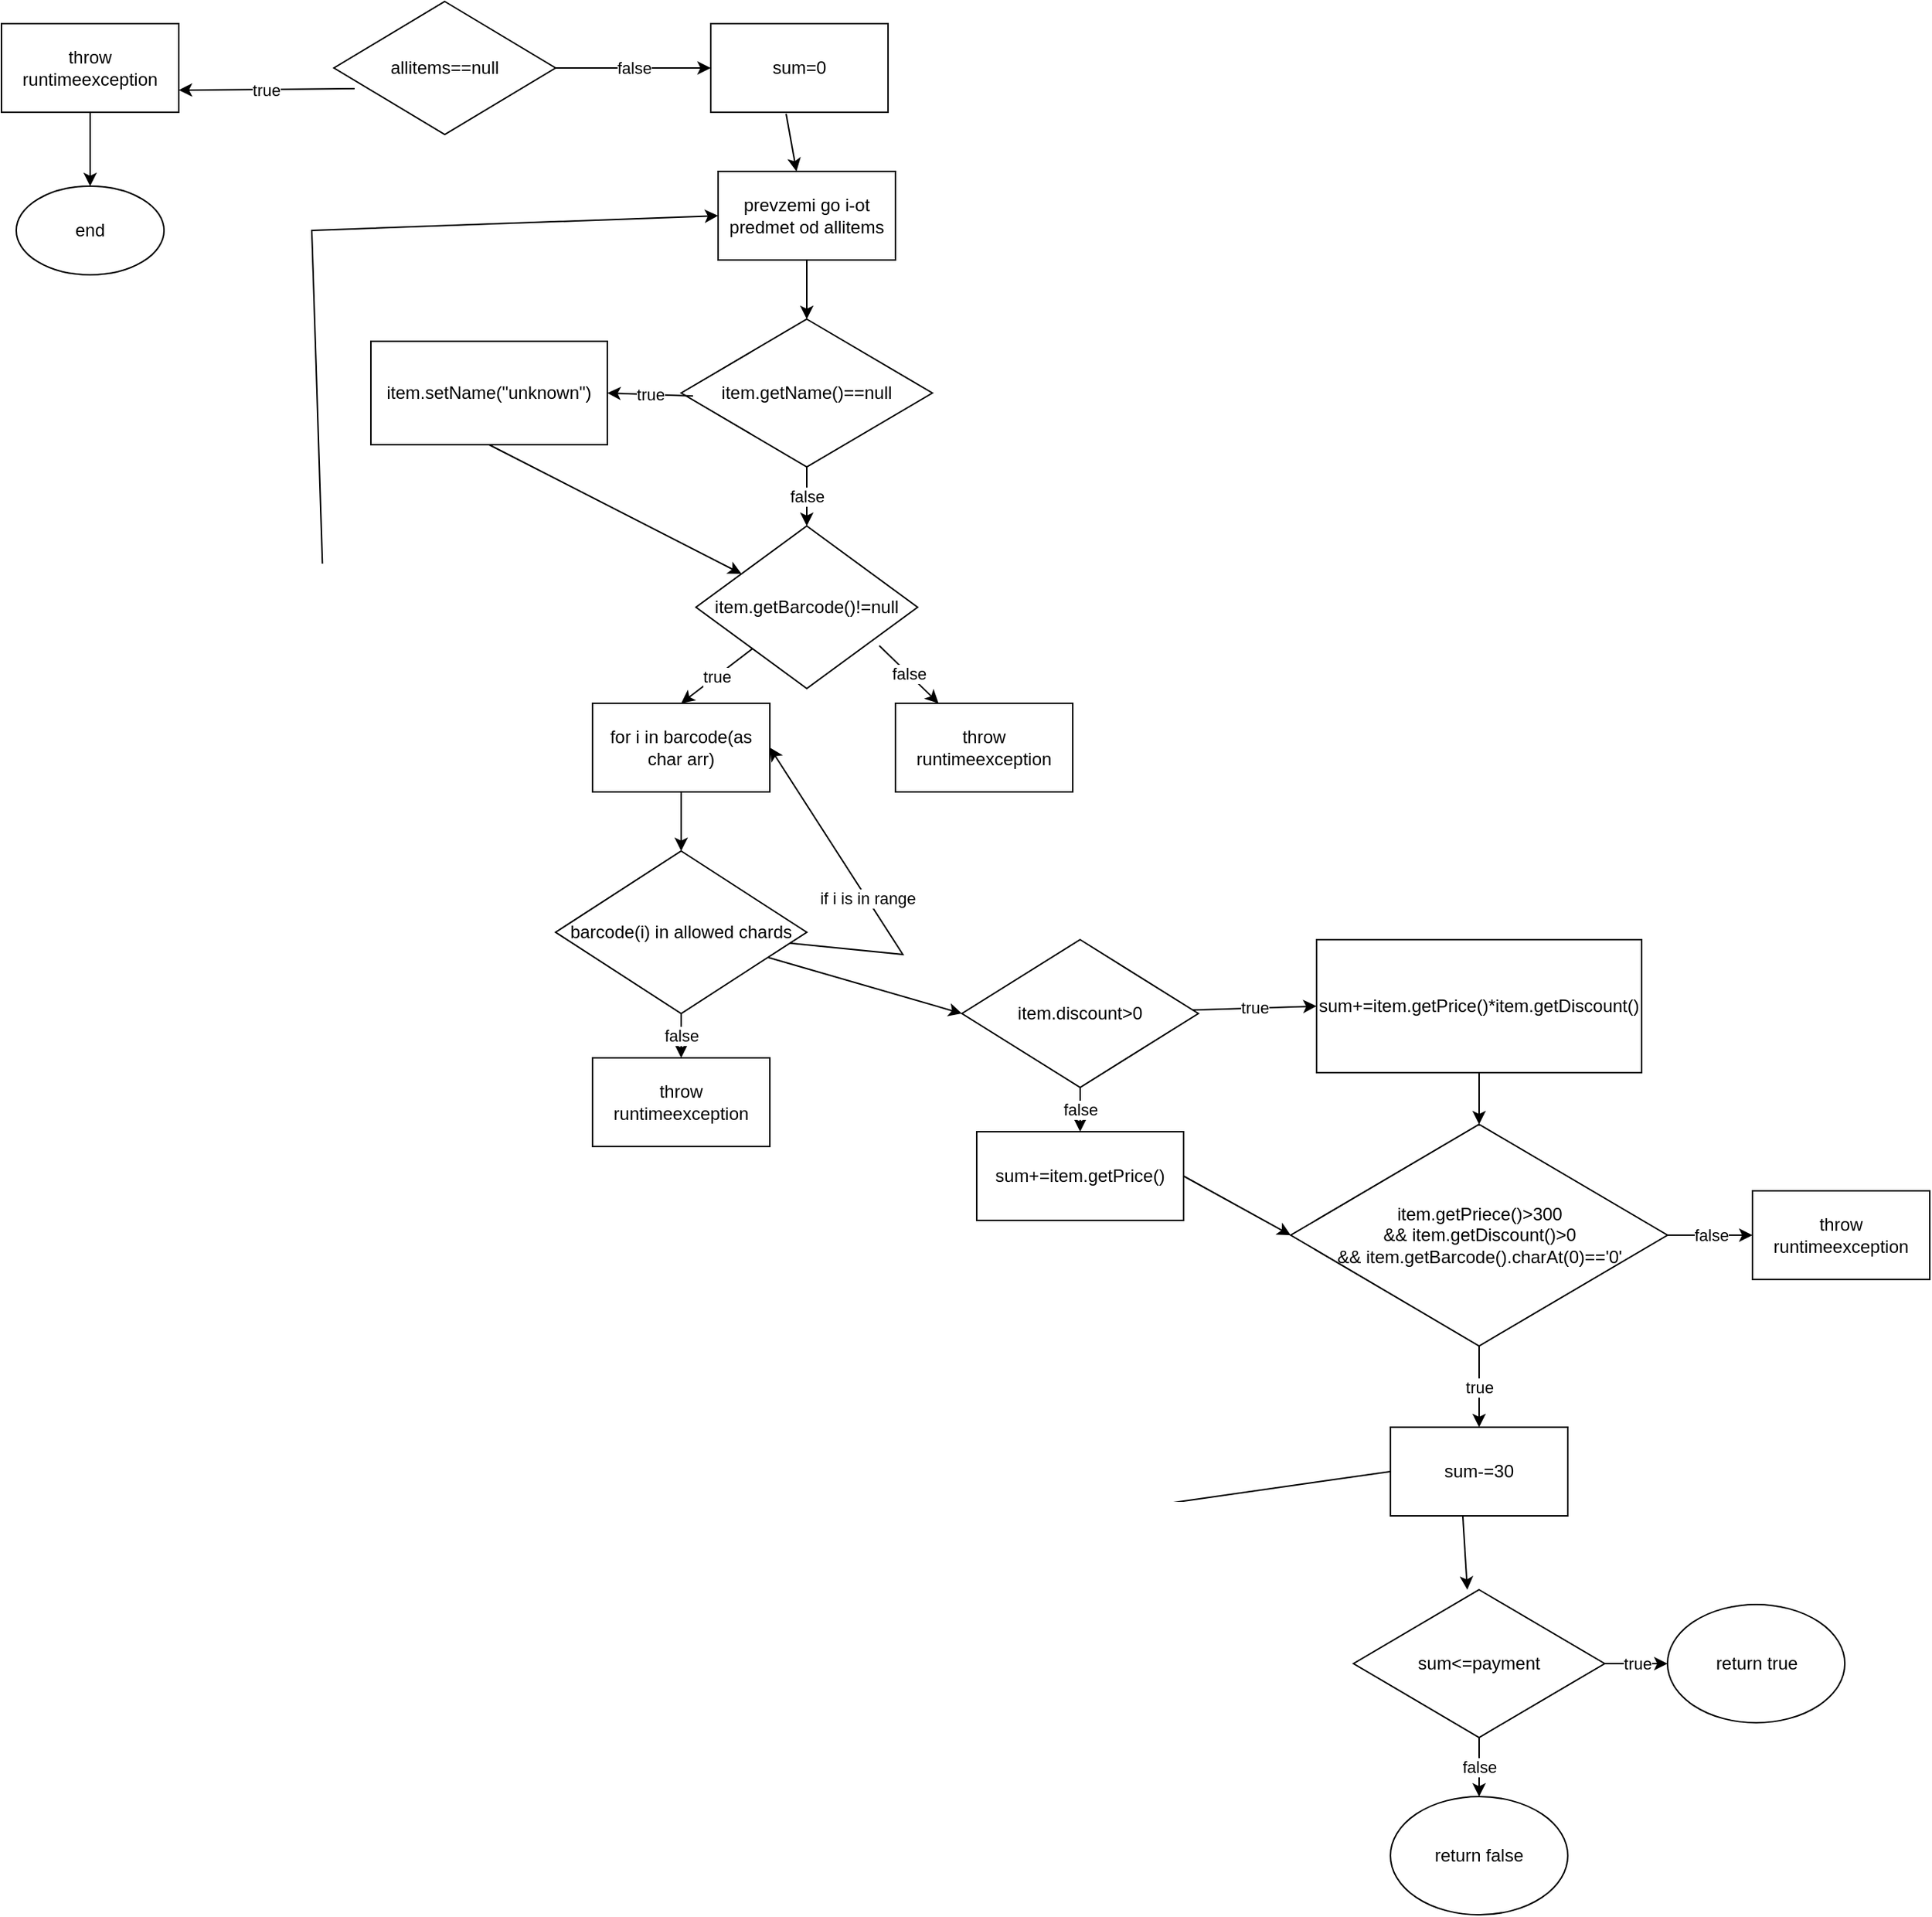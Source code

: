 <mxfile version="24.4.8" type="device">
  <diagram name="Page-1" id="BfETpawII2eVgSV3zk33">
    <mxGraphModel dx="2284" dy="738" grid="1" gridSize="10" guides="1" tooltips="1" connect="1" arrows="1" fold="1" page="1" pageScale="1" pageWidth="850" pageHeight="1100" math="0" shadow="0">
      <root>
        <mxCell id="0" />
        <mxCell id="1" parent="0" />
        <mxCell id="QZ61paAjOZ8ysz4ptdeG-30" value="throw runtimeexception" style="rounded=0;whiteSpace=wrap;html=1;" vertex="1" parent="1">
          <mxGeometry x="-150" y="20" width="120" height="60" as="geometry" />
        </mxCell>
        <mxCell id="QZ61paAjOZ8ysz4ptdeG-31" value="end" style="ellipse;whiteSpace=wrap;html=1;" vertex="1" parent="1">
          <mxGeometry x="-140" y="130" width="100" height="60" as="geometry" />
        </mxCell>
        <mxCell id="QZ61paAjOZ8ysz4ptdeG-32" value="allitems==null" style="rhombus;whiteSpace=wrap;html=1;" vertex="1" parent="1">
          <mxGeometry x="75" y="5" width="150" height="90" as="geometry" />
        </mxCell>
        <mxCell id="QZ61paAjOZ8ysz4ptdeG-33" value="sum=0" style="rounded=0;whiteSpace=wrap;html=1;" vertex="1" parent="1">
          <mxGeometry x="330" y="20" width="120" height="60" as="geometry" />
        </mxCell>
        <mxCell id="QZ61paAjOZ8ysz4ptdeG-34" value="prevzemi go i-ot predmet od allitems" style="rounded=0;whiteSpace=wrap;html=1;" vertex="1" parent="1">
          <mxGeometry x="335" y="120" width="120" height="60" as="geometry" />
        </mxCell>
        <mxCell id="QZ61paAjOZ8ysz4ptdeG-35" value="item.getName()==null" style="rhombus;whiteSpace=wrap;html=1;" vertex="1" parent="1">
          <mxGeometry x="310" y="220" width="170" height="100" as="geometry" />
        </mxCell>
        <mxCell id="QZ61paAjOZ8ysz4ptdeG-36" value="item.getBarcode()!=null" style="rhombus;whiteSpace=wrap;html=1;" vertex="1" parent="1">
          <mxGeometry x="320" y="360" width="150" height="110" as="geometry" />
        </mxCell>
        <mxCell id="QZ61paAjOZ8ysz4ptdeG-37" value="throw runtimeexception" style="rounded=0;whiteSpace=wrap;html=1;" vertex="1" parent="1">
          <mxGeometry x="455" y="480" width="120" height="60" as="geometry" />
        </mxCell>
        <mxCell id="QZ61paAjOZ8ysz4ptdeG-39" value="item.setName(&quot;unknown&quot;)" style="rounded=0;whiteSpace=wrap;html=1;" vertex="1" parent="1">
          <mxGeometry x="100" y="235" width="160" height="70" as="geometry" />
        </mxCell>
        <mxCell id="QZ61paAjOZ8ysz4ptdeG-40" value="for i in barcode(as char arr)" style="rounded=0;whiteSpace=wrap;html=1;" vertex="1" parent="1">
          <mxGeometry x="250" y="480" width="120" height="60" as="geometry" />
        </mxCell>
        <mxCell id="QZ61paAjOZ8ysz4ptdeG-41" value="barcode(i) in allowed chards" style="rhombus;whiteSpace=wrap;html=1;" vertex="1" parent="1">
          <mxGeometry x="225" y="580" width="170" height="110" as="geometry" />
        </mxCell>
        <mxCell id="QZ61paAjOZ8ysz4ptdeG-42" value="throw runtimeexception" style="rounded=0;whiteSpace=wrap;html=1;" vertex="1" parent="1">
          <mxGeometry x="250" y="720" width="120" height="60" as="geometry" />
        </mxCell>
        <mxCell id="QZ61paAjOZ8ysz4ptdeG-43" value="item.discount&amp;gt;0" style="rhombus;whiteSpace=wrap;html=1;" vertex="1" parent="1">
          <mxGeometry x="500" y="640" width="160" height="100" as="geometry" />
        </mxCell>
        <mxCell id="QZ61paAjOZ8ysz4ptdeG-44" value="sum+=item.getPrice()" style="rounded=0;whiteSpace=wrap;html=1;" vertex="1" parent="1">
          <mxGeometry x="510" y="770" width="140" height="60" as="geometry" />
        </mxCell>
        <mxCell id="QZ61paAjOZ8ysz4ptdeG-45" value="sum+=item.getPrice()*item.getDiscount()" style="rounded=0;whiteSpace=wrap;html=1;" vertex="1" parent="1">
          <mxGeometry x="740" y="640" width="220" height="90" as="geometry" />
        </mxCell>
        <mxCell id="QZ61paAjOZ8ysz4ptdeG-46" value="item.getPriece()&amp;gt;300&lt;div&gt;&amp;amp;&amp;amp; item.getDiscount()&amp;gt;0&lt;/div&gt;&lt;div&gt;&amp;amp;&amp;amp; item.getBarcode().charAt(0)==&#39;0&#39;&lt;/div&gt;" style="rhombus;whiteSpace=wrap;html=1;" vertex="1" parent="1">
          <mxGeometry x="722.5" y="765" width="255" height="150" as="geometry" />
        </mxCell>
        <mxCell id="QZ61paAjOZ8ysz4ptdeG-47" value="sum-=30" style="rounded=0;whiteSpace=wrap;html=1;" vertex="1" parent="1">
          <mxGeometry x="790" y="970" width="120" height="60" as="geometry" />
        </mxCell>
        <mxCell id="QZ61paAjOZ8ysz4ptdeG-48" value="throw runtimeexception" style="rounded=0;whiteSpace=wrap;html=1;" vertex="1" parent="1">
          <mxGeometry x="1035" y="810" width="120" height="60" as="geometry" />
        </mxCell>
        <mxCell id="QZ61paAjOZ8ysz4ptdeG-49" value="sum&amp;lt;=payment" style="rhombus;whiteSpace=wrap;html=1;" vertex="1" parent="1">
          <mxGeometry x="765" y="1080" width="170" height="100" as="geometry" />
        </mxCell>
        <mxCell id="QZ61paAjOZ8ysz4ptdeG-51" value="return true" style="ellipse;whiteSpace=wrap;html=1;" vertex="1" parent="1">
          <mxGeometry x="977.5" y="1090" width="120" height="80" as="geometry" />
        </mxCell>
        <mxCell id="QZ61paAjOZ8ysz4ptdeG-52" value="return false" style="ellipse;whiteSpace=wrap;html=1;" vertex="1" parent="1">
          <mxGeometry x="790" y="1220" width="120" height="80" as="geometry" />
        </mxCell>
        <mxCell id="QZ61paAjOZ8ysz4ptdeG-54" value="" style="endArrow=classic;html=1;rounded=0;" edge="1" parent="1" source="QZ61paAjOZ8ysz4ptdeG-30" target="QZ61paAjOZ8ysz4ptdeG-31">
          <mxGeometry width="50" height="50" relative="1" as="geometry">
            <mxPoint x="130" y="210" as="sourcePoint" />
            <mxPoint x="180" y="160" as="targetPoint" />
          </mxGeometry>
        </mxCell>
        <mxCell id="QZ61paAjOZ8ysz4ptdeG-55" value="true" style="endArrow=classic;html=1;rounded=0;entryX=1;entryY=0.75;entryDx=0;entryDy=0;exitX=0.093;exitY=0.656;exitDx=0;exitDy=0;exitPerimeter=0;" edge="1" parent="1" source="QZ61paAjOZ8ysz4ptdeG-32" target="QZ61paAjOZ8ysz4ptdeG-30">
          <mxGeometry width="50" height="50" relative="1" as="geometry">
            <mxPoint x="130" y="210" as="sourcePoint" />
            <mxPoint x="180" y="160" as="targetPoint" />
          </mxGeometry>
        </mxCell>
        <mxCell id="QZ61paAjOZ8ysz4ptdeG-56" value="false" style="endArrow=classic;html=1;rounded=0;entryX=0;entryY=0.5;entryDx=0;entryDy=0;" edge="1" parent="1" source="QZ61paAjOZ8ysz4ptdeG-32" target="QZ61paAjOZ8ysz4ptdeG-33">
          <mxGeometry width="50" height="50" relative="1" as="geometry">
            <mxPoint x="130" y="210" as="sourcePoint" />
            <mxPoint x="180" y="160" as="targetPoint" />
          </mxGeometry>
        </mxCell>
        <mxCell id="QZ61paAjOZ8ysz4ptdeG-57" value="" style="endArrow=classic;html=1;rounded=0;entryX=0.442;entryY=0;entryDx=0;entryDy=0;entryPerimeter=0;exitX=0.425;exitY=1.017;exitDx=0;exitDy=0;exitPerimeter=0;" edge="1" parent="1" source="QZ61paAjOZ8ysz4ptdeG-33" target="QZ61paAjOZ8ysz4ptdeG-34">
          <mxGeometry width="50" height="50" relative="1" as="geometry">
            <mxPoint x="130" y="210" as="sourcePoint" />
            <mxPoint x="180" y="160" as="targetPoint" />
          </mxGeometry>
        </mxCell>
        <mxCell id="QZ61paAjOZ8ysz4ptdeG-58" value="" style="endArrow=classic;html=1;rounded=0;entryX=0.5;entryY=0;entryDx=0;entryDy=0;exitX=0.5;exitY=1;exitDx=0;exitDy=0;" edge="1" parent="1" source="QZ61paAjOZ8ysz4ptdeG-34" target="QZ61paAjOZ8ysz4ptdeG-35">
          <mxGeometry width="50" height="50" relative="1" as="geometry">
            <mxPoint x="130" y="210" as="sourcePoint" />
            <mxPoint x="180" y="160" as="targetPoint" />
          </mxGeometry>
        </mxCell>
        <mxCell id="QZ61paAjOZ8ysz4ptdeG-59" value="false" style="endArrow=classic;html=1;rounded=0;entryX=0.5;entryY=0;entryDx=0;entryDy=0;" edge="1" parent="1" source="QZ61paAjOZ8ysz4ptdeG-35" target="QZ61paAjOZ8ysz4ptdeG-36">
          <mxGeometry width="50" height="50" relative="1" as="geometry">
            <mxPoint x="130" y="210" as="sourcePoint" />
            <mxPoint x="180" y="160" as="targetPoint" />
          </mxGeometry>
        </mxCell>
        <mxCell id="QZ61paAjOZ8ysz4ptdeG-60" value="true" style="endArrow=classic;html=1;rounded=0;entryX=1;entryY=0.5;entryDx=0;entryDy=0;exitX=0.047;exitY=0.52;exitDx=0;exitDy=0;exitPerimeter=0;" edge="1" parent="1" source="QZ61paAjOZ8ysz4ptdeG-35" target="QZ61paAjOZ8ysz4ptdeG-39">
          <mxGeometry width="50" height="50" relative="1" as="geometry">
            <mxPoint x="130" y="210" as="sourcePoint" />
            <mxPoint x="180" y="160" as="targetPoint" />
          </mxGeometry>
        </mxCell>
        <mxCell id="QZ61paAjOZ8ysz4ptdeG-61" value="" style="endArrow=classic;html=1;rounded=0;exitX=0.5;exitY=1;exitDx=0;exitDy=0;" edge="1" parent="1" source="QZ61paAjOZ8ysz4ptdeG-39" target="QZ61paAjOZ8ysz4ptdeG-36">
          <mxGeometry width="50" height="50" relative="1" as="geometry">
            <mxPoint x="130" y="410" as="sourcePoint" />
            <mxPoint x="180" y="360" as="targetPoint" />
          </mxGeometry>
        </mxCell>
        <mxCell id="QZ61paAjOZ8ysz4ptdeG-62" value="true" style="endArrow=classic;html=1;rounded=0;entryX=0.5;entryY=0;entryDx=0;entryDy=0;" edge="1" parent="1" source="QZ61paAjOZ8ysz4ptdeG-36" target="QZ61paAjOZ8ysz4ptdeG-40">
          <mxGeometry width="50" height="50" relative="1" as="geometry">
            <mxPoint x="130" y="410" as="sourcePoint" />
            <mxPoint x="180" y="360" as="targetPoint" />
          </mxGeometry>
        </mxCell>
        <mxCell id="QZ61paAjOZ8ysz4ptdeG-63" value="false" style="endArrow=classic;html=1;rounded=0;exitX=0.827;exitY=0.736;exitDx=0;exitDy=0;exitPerimeter=0;" edge="1" parent="1" source="QZ61paAjOZ8ysz4ptdeG-36" target="QZ61paAjOZ8ysz4ptdeG-37">
          <mxGeometry width="50" height="50" relative="1" as="geometry">
            <mxPoint x="130" y="410" as="sourcePoint" />
            <mxPoint x="180" y="360" as="targetPoint" />
          </mxGeometry>
        </mxCell>
        <mxCell id="QZ61paAjOZ8ysz4ptdeG-64" value="" style="endArrow=classic;html=1;rounded=0;entryX=0.5;entryY=0;entryDx=0;entryDy=0;exitX=0.5;exitY=1;exitDx=0;exitDy=0;" edge="1" parent="1" source="QZ61paAjOZ8ysz4ptdeG-40" target="QZ61paAjOZ8ysz4ptdeG-41">
          <mxGeometry width="50" height="50" relative="1" as="geometry">
            <mxPoint x="470" y="710" as="sourcePoint" />
            <mxPoint x="520" y="660" as="targetPoint" />
          </mxGeometry>
        </mxCell>
        <mxCell id="QZ61paAjOZ8ysz4ptdeG-65" value="false" style="endArrow=classic;html=1;rounded=0;entryX=0.5;entryY=0;entryDx=0;entryDy=0;" edge="1" parent="1" source="QZ61paAjOZ8ysz4ptdeG-41" target="QZ61paAjOZ8ysz4ptdeG-42">
          <mxGeometry width="50" height="50" relative="1" as="geometry">
            <mxPoint x="470" y="710" as="sourcePoint" />
            <mxPoint x="520" y="660" as="targetPoint" />
          </mxGeometry>
        </mxCell>
        <mxCell id="QZ61paAjOZ8ysz4ptdeG-66" value="" style="endArrow=classic;html=1;rounded=0;entryX=0;entryY=0.5;entryDx=0;entryDy=0;" edge="1" parent="1" source="QZ61paAjOZ8ysz4ptdeG-41" target="QZ61paAjOZ8ysz4ptdeG-43">
          <mxGeometry width="50" height="50" relative="1" as="geometry">
            <mxPoint x="470" y="710" as="sourcePoint" />
            <mxPoint x="520" y="660" as="targetPoint" />
          </mxGeometry>
        </mxCell>
        <mxCell id="QZ61paAjOZ8ysz4ptdeG-67" value="if i is in range" style="endArrow=classic;html=1;rounded=0;entryX=1;entryY=0.5;entryDx=0;entryDy=0;" edge="1" parent="1" source="QZ61paAjOZ8ysz4ptdeG-41" target="QZ61paAjOZ8ysz4ptdeG-40">
          <mxGeometry width="50" height="50" relative="1" as="geometry">
            <mxPoint x="470" y="710" as="sourcePoint" />
            <mxPoint x="520" y="660" as="targetPoint" />
            <Array as="points">
              <mxPoint x="460" y="650" />
            </Array>
          </mxGeometry>
        </mxCell>
        <mxCell id="QZ61paAjOZ8ysz4ptdeG-68" value="false" style="endArrow=classic;html=1;rounded=0;" edge="1" parent="1" source="QZ61paAjOZ8ysz4ptdeG-43" target="QZ61paAjOZ8ysz4ptdeG-44">
          <mxGeometry width="50" height="50" relative="1" as="geometry">
            <mxPoint x="470" y="710" as="sourcePoint" />
            <mxPoint x="520" y="660" as="targetPoint" />
          </mxGeometry>
        </mxCell>
        <mxCell id="QZ61paAjOZ8ysz4ptdeG-69" value="true" style="endArrow=classic;html=1;rounded=0;entryX=0;entryY=0.5;entryDx=0;entryDy=0;" edge="1" parent="1" source="QZ61paAjOZ8ysz4ptdeG-43" target="QZ61paAjOZ8ysz4ptdeG-45">
          <mxGeometry width="50" height="50" relative="1" as="geometry">
            <mxPoint x="470" y="710" as="sourcePoint" />
            <mxPoint x="520" y="660" as="targetPoint" />
          </mxGeometry>
        </mxCell>
        <mxCell id="QZ61paAjOZ8ysz4ptdeG-70" value="" style="endArrow=classic;html=1;rounded=0;entryX=0;entryY=0.5;entryDx=0;entryDy=0;exitX=1;exitY=0.5;exitDx=0;exitDy=0;" edge="1" parent="1" source="QZ61paAjOZ8ysz4ptdeG-44" target="QZ61paAjOZ8ysz4ptdeG-46">
          <mxGeometry width="50" height="50" relative="1" as="geometry">
            <mxPoint x="470" y="910" as="sourcePoint" />
            <mxPoint x="520" y="860" as="targetPoint" />
          </mxGeometry>
        </mxCell>
        <mxCell id="QZ61paAjOZ8ysz4ptdeG-71" value="" style="endArrow=classic;html=1;rounded=0;entryX=0.5;entryY=0;entryDx=0;entryDy=0;exitX=0.5;exitY=1;exitDx=0;exitDy=0;" edge="1" parent="1" source="QZ61paAjOZ8ysz4ptdeG-45" target="QZ61paAjOZ8ysz4ptdeG-46">
          <mxGeometry width="50" height="50" relative="1" as="geometry">
            <mxPoint x="470" y="910" as="sourcePoint" />
            <mxPoint x="520" y="860" as="targetPoint" />
          </mxGeometry>
        </mxCell>
        <mxCell id="QZ61paAjOZ8ysz4ptdeG-72" value="true" style="endArrow=classic;html=1;rounded=0;entryX=0.5;entryY=0;entryDx=0;entryDy=0;" edge="1" parent="1" source="QZ61paAjOZ8ysz4ptdeG-46" target="QZ61paAjOZ8ysz4ptdeG-47">
          <mxGeometry width="50" height="50" relative="1" as="geometry">
            <mxPoint x="470" y="910" as="sourcePoint" />
            <mxPoint x="520" y="860" as="targetPoint" />
          </mxGeometry>
        </mxCell>
        <mxCell id="QZ61paAjOZ8ysz4ptdeG-74" value="false" style="endArrow=classic;html=1;rounded=0;entryX=0;entryY=0.5;entryDx=0;entryDy=0;" edge="1" parent="1" source="QZ61paAjOZ8ysz4ptdeG-46" target="QZ61paAjOZ8ysz4ptdeG-48">
          <mxGeometry width="50" height="50" relative="1" as="geometry">
            <mxPoint x="860" y="1210" as="sourcePoint" />
            <mxPoint x="910" y="1160" as="targetPoint" />
          </mxGeometry>
        </mxCell>
        <mxCell id="QZ61paAjOZ8ysz4ptdeG-75" value="" style="endArrow=classic;html=1;rounded=0;entryX=0.453;entryY=0;entryDx=0;entryDy=0;entryPerimeter=0;exitX=0.408;exitY=1;exitDx=0;exitDy=0;exitPerimeter=0;" edge="1" parent="1" source="QZ61paAjOZ8ysz4ptdeG-47" target="QZ61paAjOZ8ysz4ptdeG-49">
          <mxGeometry width="50" height="50" relative="1" as="geometry">
            <mxPoint x="860" y="1210" as="sourcePoint" />
            <mxPoint x="910" y="1160" as="targetPoint" />
          </mxGeometry>
        </mxCell>
        <mxCell id="QZ61paAjOZ8ysz4ptdeG-76" value="false" style="endArrow=classic;html=1;rounded=0;entryX=0.5;entryY=0;entryDx=0;entryDy=0;exitX=0.5;exitY=1;exitDx=0;exitDy=0;" edge="1" parent="1" source="QZ61paAjOZ8ysz4ptdeG-49" target="QZ61paAjOZ8ysz4ptdeG-52">
          <mxGeometry width="50" height="50" relative="1" as="geometry">
            <mxPoint x="860" y="1210" as="sourcePoint" />
            <mxPoint x="910" y="1160" as="targetPoint" />
          </mxGeometry>
        </mxCell>
        <mxCell id="QZ61paAjOZ8ysz4ptdeG-77" value="true" style="endArrow=classic;html=1;rounded=0;entryX=0;entryY=0.5;entryDx=0;entryDy=0;" edge="1" parent="1" source="QZ61paAjOZ8ysz4ptdeG-49" target="QZ61paAjOZ8ysz4ptdeG-51">
          <mxGeometry width="50" height="50" relative="1" as="geometry">
            <mxPoint x="860" y="1210" as="sourcePoint" />
            <mxPoint x="910" y="1160" as="targetPoint" />
          </mxGeometry>
        </mxCell>
        <mxCell id="QZ61paAjOZ8ysz4ptdeG-78" value="" style="endArrow=classic;html=1;rounded=0;entryX=0;entryY=0.5;entryDx=0;entryDy=0;exitX=0;exitY=0.5;exitDx=0;exitDy=0;" edge="1" parent="1" source="QZ61paAjOZ8ysz4ptdeG-47" target="QZ61paAjOZ8ysz4ptdeG-34">
          <mxGeometry width="50" height="50" relative="1" as="geometry">
            <mxPoint x="80" y="1160" as="sourcePoint" />
            <mxPoint x="150" y="360" as="targetPoint" />
            <Array as="points">
              <mxPoint x="90" y="1100" />
              <mxPoint x="60" y="160" />
            </Array>
          </mxGeometry>
        </mxCell>
      </root>
    </mxGraphModel>
  </diagram>
</mxfile>
